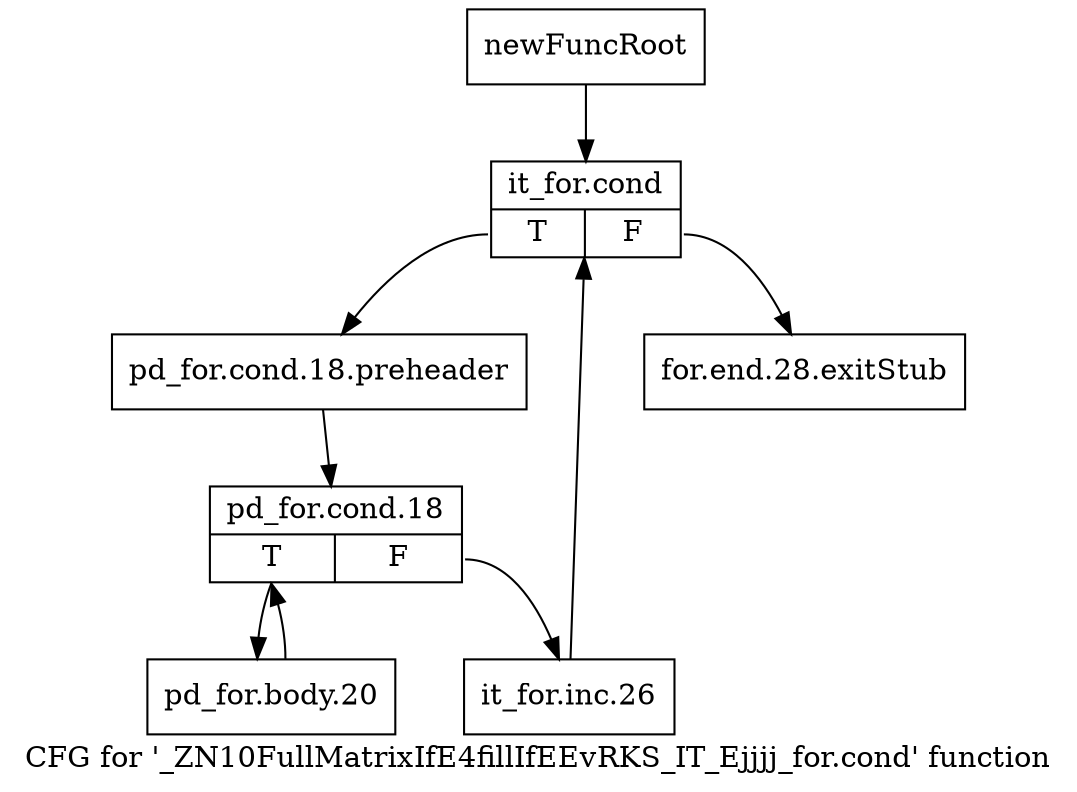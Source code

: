 digraph "CFG for '_ZN10FullMatrixIfE4fillIfEEvRKS_IT_Ejjjj_for.cond' function" {
	label="CFG for '_ZN10FullMatrixIfE4fillIfEEvRKS_IT_Ejjjj_for.cond' function";

	Node0x92d9140 [shape=record,label="{newFuncRoot}"];
	Node0x92d9140 -> Node0x92d91e0;
	Node0x92d9190 [shape=record,label="{for.end.28.exitStub}"];
	Node0x92d91e0 [shape=record,label="{it_for.cond|{<s0>T|<s1>F}}"];
	Node0x92d91e0:s0 -> Node0x92d9230;
	Node0x92d91e0:s1 -> Node0x92d9190;
	Node0x92d9230 [shape=record,label="{pd_for.cond.18.preheader}"];
	Node0x92d9230 -> Node0x92d9280;
	Node0x92d9280 [shape=record,label="{pd_for.cond.18|{<s0>T|<s1>F}}"];
	Node0x92d9280:s0 -> Node0x92d9320;
	Node0x92d9280:s1 -> Node0x92d92d0;
	Node0x92d92d0 [shape=record,label="{it_for.inc.26}"];
	Node0x92d92d0 -> Node0x92d91e0;
	Node0x92d9320 [shape=record,label="{pd_for.body.20}"];
	Node0x92d9320 -> Node0x92d9280;
}
